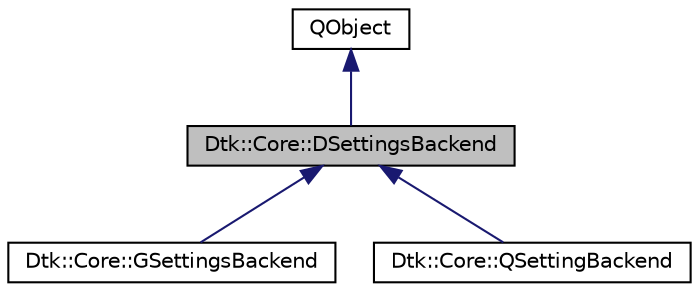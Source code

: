 digraph "Dtk::Core::DSettingsBackend"
{
  edge [fontname="Helvetica",fontsize="10",labelfontname="Helvetica",labelfontsize="10"];
  node [fontname="Helvetica",fontsize="10",shape=record];
  Node0 [label="Dtk::Core::DSettingsBackend",height=0.2,width=0.4,color="black", fillcolor="grey75", style="filled", fontcolor="black"];
  Node1 -> Node0 [dir="back",color="midnightblue",fontsize="10",style="solid",fontname="Helvetica"];
  Node1 [label="QObject",height=0.2,width=0.4,color="black", fillcolor="white", style="filled",URL="/home/xmuli/project/dtk/tags/qtcore.tags$qobject.html"];
  Node0 -> Node2 [dir="back",color="midnightblue",fontsize="10",style="solid",fontname="Helvetica"];
  Node2 [label="Dtk::Core::GSettingsBackend",height=0.2,width=0.4,color="black", fillcolor="white", style="filled",URL="$class_dtk_1_1_core_1_1_g_settings_backend.html",tooltip="Storage backend of DSettings use gsettings. "];
  Node0 -> Node3 [dir="back",color="midnightblue",fontsize="10",style="solid",fontname="Helvetica"];
  Node3 [label="Dtk::Core::QSettingBackend",height=0.2,width=0.4,color="black", fillcolor="white", style="filled",URL="$class_dtk_1_1_core_1_1_q_setting_backend.html",tooltip="Storage DSetttings to an QSettings "];
}
